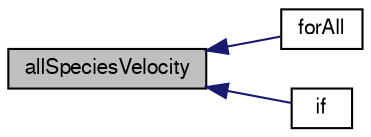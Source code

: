 digraph "allSpeciesVelocity"
{
  bgcolor="transparent";
  edge [fontname="FreeSans",fontsize="10",labelfontname="FreeSans",labelfontsize="10"];
  node [fontname="FreeSans",fontsize="10",shape=record];
  rankdir="LR";
  Node39 [label="allSpeciesVelocity",height=0.2,width=0.4,color="black", fillcolor="grey75", style="filled", fontcolor="black"];
  Node39 -> Node40 [dir="back",color="midnightblue",fontsize="10",style="solid",fontname="FreeSans"];
  Node40 [label="forAll",height=0.2,width=0.4,color="black",URL="$a06413.html#a4f56381a4d089af5ffac53e7b5f10546"];
  Node39 -> Node41 [dir="back",color="midnightblue",fontsize="10",style="solid",fontname="FreeSans"];
  Node41 [label="if",height=0.2,width=0.4,color="black",URL="$a06398.html#aab882996b28b563ab9a77bf09c77c982"];
}
